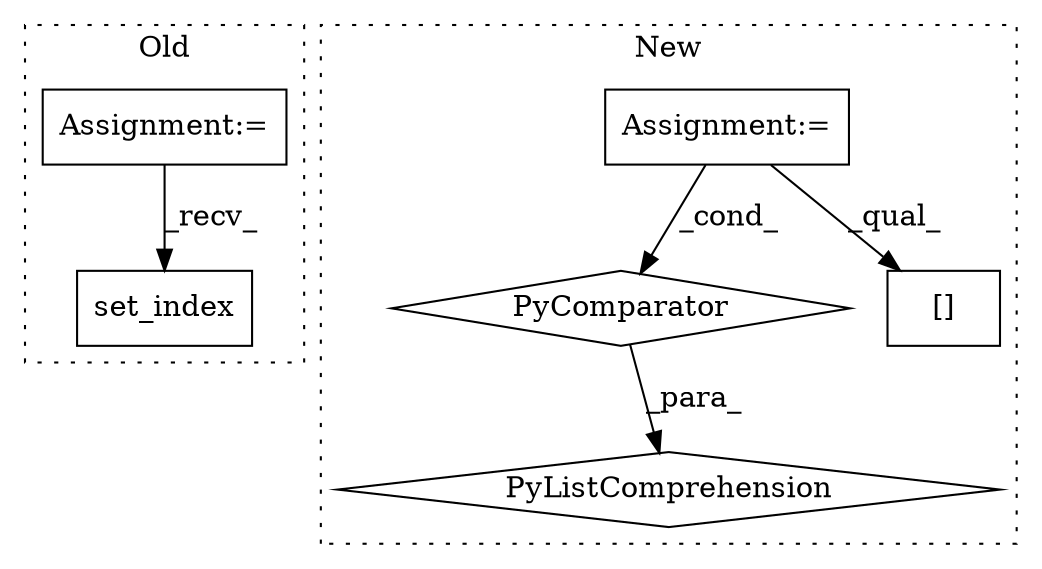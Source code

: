 digraph G {
subgraph cluster0 {
1 [label="set_index" a="32" s="1901,1936" l="10,1" shape="box"];
5 [label="Assignment:=" a="7" s="1812" l="1" shape="box"];
label = "Old";
style="dotted";
}
subgraph cluster1 {
2 [label="PyListComprehension" a="109" s="1528" l="178" shape="diamond"];
3 [label="Assignment:=" a="7" s="1438" l="1" shape="box"];
4 [label="PyComparator" a="113" s="1672" l="19" shape="diamond"];
6 [label="[]" a="2" s="1545,1548" l="2,1" shape="box"];
label = "New";
style="dotted";
}
3 -> 6 [label="_qual_"];
3 -> 4 [label="_cond_"];
4 -> 2 [label="_para_"];
5 -> 1 [label="_recv_"];
}